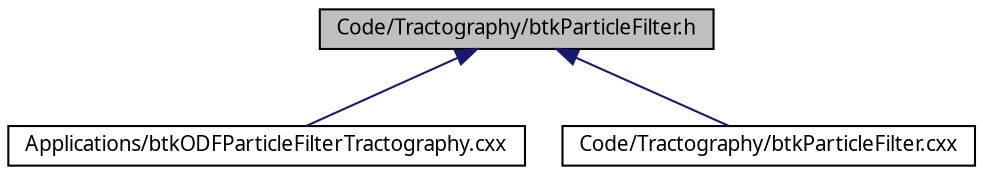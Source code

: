 digraph G
{
  edge [fontname="FreeSans.ttf",fontsize="10",labelfontname="FreeSans.ttf",labelfontsize="10"];
  node [fontname="FreeSans.ttf",fontsize="10",shape=record];
  Node1 [label="Code/Tractography/btkParticleFilter.h",height=0.2,width=0.4,color="black", fillcolor="grey75", style="filled" fontcolor="black"];
  Node1 -> Node2 [dir=back,color="midnightblue",fontsize="10",style="solid",fontname="FreeSans.ttf"];
  Node2 [label="Applications/btkODFParticleFilterTractography.cxx",height=0.2,width=0.4,color="black", fillcolor="white", style="filled",URL="$btk_o_d_f_particle_filter_tractography_8cxx.html"];
  Node1 -> Node3 [dir=back,color="midnightblue",fontsize="10",style="solid",fontname="FreeSans.ttf"];
  Node3 [label="Code/Tractography/btkParticleFilter.cxx",height=0.2,width=0.4,color="black", fillcolor="white", style="filled",URL="$btk_particle_filter_8cxx.html"];
}
